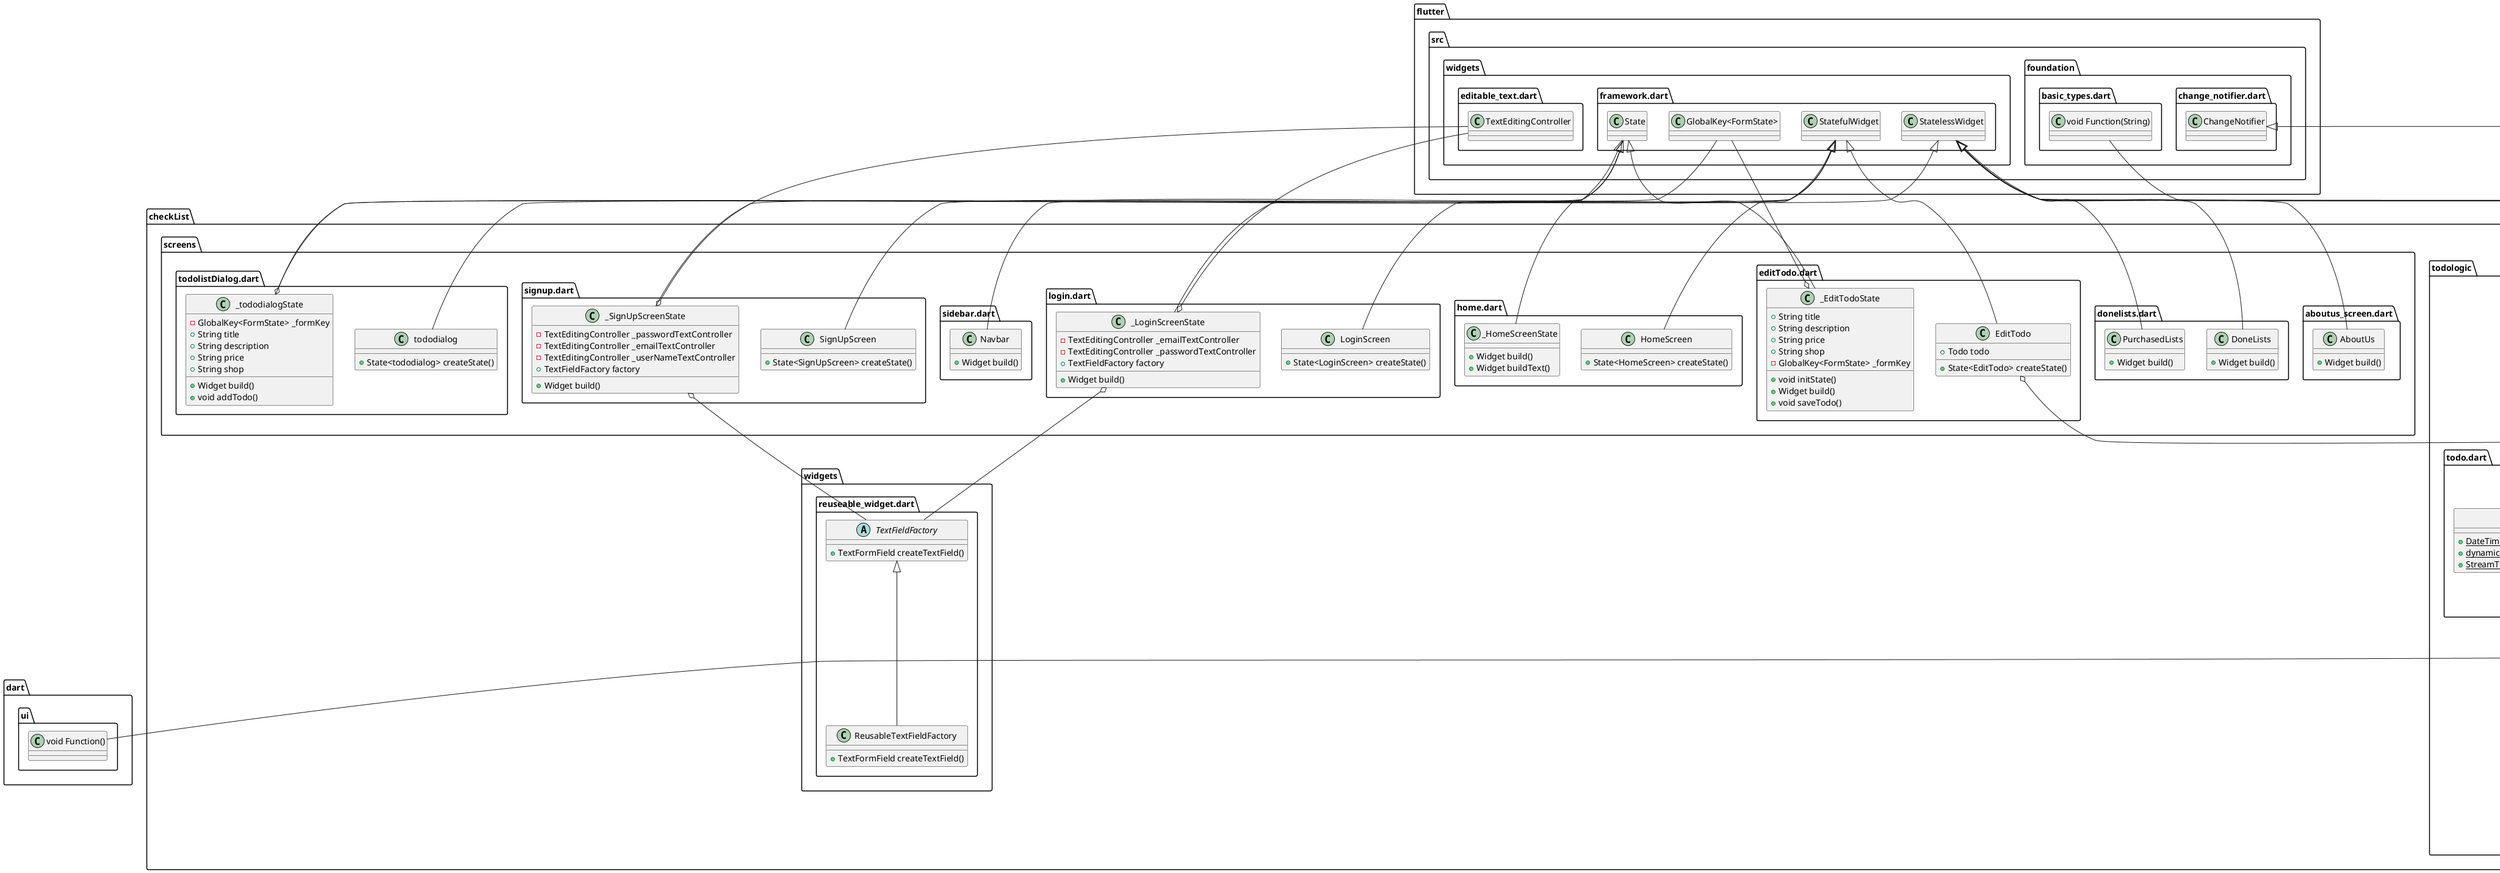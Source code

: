 @startuml
set namespaceSeparator ::

class "checkList::api::FirebaseApi.dart::FirebaseApi" {
  {static} +Future<String> createTodo()
  {static} +Stream<List<Todo>> readTodos()
  {static} +Future<dynamic> updateTodo()
  {static} +Future<dynamic> deleteTodo()
}

class "checkList::main.dart::MyApp" {
  +Widget build()
}

"flutter::src::widgets::framework.dart::StatelessWidget" <|-- "checkList::main.dart::MyApp"

class "checkList::screens::aboutus_screen.dart::AboutUs" {
  +Widget build()
}

"flutter::src::widgets::framework.dart::StatelessWidget" <|-- "checkList::screens::aboutus_screen.dart::AboutUs"

class "checkList::screens::donelists.dart::PurchasedLists" {
  +Widget build()
}

"flutter::src::widgets::framework.dart::StatelessWidget" <|-- "checkList::screens::donelists.dart::PurchasedLists"

class "checkList::screens::donelists.dart::DoneLists" {
  +Widget build()
}

"flutter::src::widgets::framework.dart::StatelessWidget" <|-- "checkList::screens::donelists.dart::DoneLists"

class "checkList::screens::editTodo.dart::EditTodo" {
  +Todo todo
  +State<EditTodo> createState()
}

"checkList::screens::editTodo.dart::EditTodo" o-- "checkList::todologic::todo.dart::Todo"
"flutter::src::widgets::framework.dart::StatefulWidget" <|-- "checkList::screens::editTodo.dart::EditTodo"

class "checkList::screens::editTodo.dart::_EditTodoState" {
  +String title
  +String description
  +String price
  +String shop
  -GlobalKey<FormState> _formKey
  +void initState()
  +Widget build()
  +void saveTodo()
}

"checkList::screens::editTodo.dart::_EditTodoState" o-- "flutter::src::widgets::framework.dart::GlobalKey<FormState>"
"flutter::src::widgets::framework.dart::State" <|-- "checkList::screens::editTodo.dart::_EditTodoState"

class "checkList::screens::home.dart::HomeScreen" {
  +State<HomeScreen> createState()
}

"flutter::src::widgets::framework.dart::StatefulWidget" <|-- "checkList::screens::home.dart::HomeScreen"

class "checkList::screens::home.dart::_HomeScreenState" {
  +Widget build()
  +Widget buildText()
}

"flutter::src::widgets::framework.dart::State" <|-- "checkList::screens::home.dart::_HomeScreenState"

class "checkList::screens::login.dart::LoginScreen" {
  +State<LoginScreen> createState()
}

"flutter::src::widgets::framework.dart::StatefulWidget" <|-- "checkList::screens::login.dart::LoginScreen"

class "checkList::screens::login.dart::_LoginScreenState" {
  -TextEditingController _emailTextController
  -TextEditingController _passwordTextController
  +TextFieldFactory factory
  +Widget build()
}

"checkList::screens::login.dart::_LoginScreenState" o-- "flutter::src::widgets::editable_text.dart::TextEditingController"
"checkList::screens::login.dart::_LoginScreenState" o-- "checkList::widgets::reuseable_widget.dart::TextFieldFactory"
"flutter::src::widgets::framework.dart::State" <|-- "checkList::screens::login.dart::_LoginScreenState"

class "checkList::screens::sidebar.dart::Navbar" {
  +Widget build()
}

"flutter::src::widgets::framework.dart::StatelessWidget" <|-- "checkList::screens::sidebar.dart::Navbar"

class "checkList::screens::signup.dart::SignUpScreen" {
  +State<SignUpScreen> createState()
}

"flutter::src::widgets::framework.dart::StatefulWidget" <|-- "checkList::screens::signup.dart::SignUpScreen"

class "checkList::screens::signup.dart::_SignUpScreenState" {
  -TextEditingController _passwordTextController
  -TextEditingController _emailTextController
  -TextEditingController _userNameTextController
  +TextFieldFactory factory
  +Widget build()
}

"checkList::screens::signup.dart::_SignUpScreenState" o-- "flutter::src::widgets::editable_text.dart::TextEditingController"
"checkList::screens::signup.dart::_SignUpScreenState" o-- "checkList::widgets::reuseable_widget.dart::TextFieldFactory"
"flutter::src::widgets::framework.dart::State" <|-- "checkList::screens::signup.dart::_SignUpScreenState"

class "checkList::screens::todolistDialog.dart::tododialog" {
  +State<tododialog> createState()
}

"flutter::src::widgets::framework.dart::StatefulWidget" <|-- "checkList::screens::todolistDialog.dart::tododialog"

class "checkList::screens::todolistDialog.dart::_tododialogState" {
  -GlobalKey<FormState> _formKey
  +String title
  +String description
  +String price
  +String shop
  +Widget build()
  +void addTodo()
}

"checkList::screens::todolistDialog.dart::_tododialogState" o-- "flutter::src::widgets::framework.dart::GlobalKey<FormState>"
"flutter::src::widgets::framework.dart::State" <|-- "checkList::screens::todolistDialog.dart::_tododialogState"

class "checkList::todologic::todo.dart::TodoField" {
  {static} +String createdTime
}

class "checkList::todologic::todo.dart::Todo" {
  +DateTime createdTime
  +String title
  +String id
  +String price
  +String shop
  +String description
  +bool isDone
  {static} +Todo fromJson()
  +Map<String, dynamic> toJson()
}

class "checkList::todologic::todo.dart::DateTimeUtils" {
  {static} +DateTime? toDateTime()
  {static} +dynamic fromDateTimeToJson()
  {static} +StreamTransformer<QuerySnapshot<Map<String, dynamic>>, List<T>> transformer()
}

class "checkList::todologic::todolistwidget.dart::ToDoWidget" {
  +Todo todo
  +Widget build()
  +void deleteTodo()
  +void editTodo()
}

"checkList::todologic::todolistwidget.dart::ToDoWidget" o-- "checkList::todologic::todo.dart::Todo"
"flutter::src::widgets::framework.dart::StatelessWidget" <|-- "checkList::todologic::todolistwidget.dart::ToDoWidget"

abstract class "checkList::todologic::todolistwidget.dart::TodoComponent" {
  +void delete()
  +void edit()
}

abstract class "checkList::todologic::todosprovider.dart::TodoSubject" {
  +void attach()
  +void detach()
  +void notify()
}

class "checkList::todologic::todosprovider.dart::TodosProvider" {
  -List<Todo> _todos
  -List<TodoObserver> _observers
  +List<Todo> todos
  +List<Todo> donetodos
  +void setTodos()
  +void addTodo()
  +void deleteTodo()
  +bool toggleTodoStatus()
  +void updateTodo()
  +void attach()
  +void detach()
  +void notify()
}

"flutter::src::foundation::change_notifier.dart::ChangeNotifier" <|-- "checkList::todologic::todosprovider.dart::TodosProvider"
"checkList::todologic::todosprovider.dart::TodoSubject" <|-- "checkList::todologic::todosprovider.dart::TodosProvider"

abstract class "checkList::todologic::todosprovider.dart::TodoObserver" {
  +void update()
}

class "checkList::todologic::todosprovider.dart::TodoWidget" {
  +TodosProvider subject
  +void update()
}

"checkList::todologic::todosprovider.dart::TodoWidget" o-- "checkList::todologic::todosprovider.dart::TodosProvider"
"checkList::todologic::todosprovider.dart::TodoObserver" <|-- "checkList::todologic::todosprovider.dart::TodoWidget"

abstract class "checkList::todologic::todoWidget.dart::TitleDescComponent" {
  +Widget buildTitleDescEtc()
}

class "checkList::todologic::todoWidget.dart::TodoFormWidget" {
  +String title
  +String description
  +String shop
  +String price
  +void Function(String) onChangedTitle
  +void Function(String) onChangedDescription
  +void Function(String) onChangedShop
  +void Function(String) onChangedPrice
  +void Function() onSavedTodo
  +Widget build()
  +Widget buildTitleDescEtc()
  +Widget buildButton()
}

"checkList::todologic::todoWidget.dart::TodoFormWidget" o-- "flutter::src::foundation::basic_types.dart::void Function(String)"
"checkList::todologic::todoWidget.dart::TodoFormWidget" o-- "dart::ui::void Function()"
"flutter::src::widgets::framework.dart::StatelessWidget" <|-- "checkList::todologic::todoWidget.dart::TodoFormWidget"
"checkList::todologic::todoWidget.dart::TitleDescComponent" <|-- "checkList::todologic::todoWidget.dart::TodoFormWidget"

class "checkList::todologic::todoWidget.dart::PaddingDecorator" {
  +TitleDescComponent component
  +double padding
  +Widget buildTitleDescEtc()
}

"checkList::todologic::todoWidget.dart::PaddingDecorator" o-- "checkList::todologic::todoWidget.dart::TitleDescComponent"
"checkList::todologic::todoWidget.dart::TitleDescComponent" <|-- "checkList::todologic::todoWidget.dart::PaddingDecorator"

class "checkList::utils::auth_page.dart::AuthPage" {
  +Widget build()
}

"flutter::src::widgets::framework.dart::StatelessWidget" <|-- "checkList::utils::auth_page.dart::AuthPage"

class "checkList::utils::auth_page.dart::UserManagement" {
  +dynamic storeNewUser()
}

abstract class "checkList::widgets::reuseable_widget.dart::TextFieldFactory" {
  +TextFormField createTextField()
}

class "checkList::widgets::reuseable_widget.dart::ReusableTextFieldFactory" {
  +TextFormField createTextField()
}

"checkList::widgets::reuseable_widget.dart::TextFieldFactory" <|-- "checkList::widgets::reuseable_widget.dart::ReusableTextFieldFactory"


@enduml

